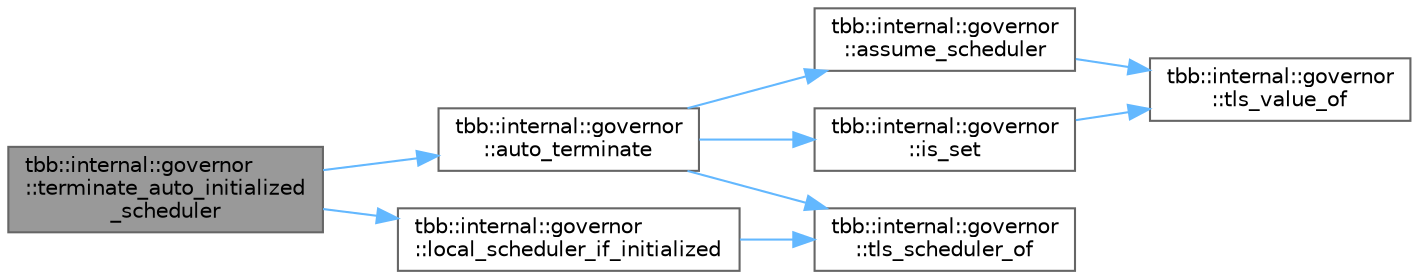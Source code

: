 digraph "tbb::internal::governor::terminate_auto_initialized_scheduler"
{
 // LATEX_PDF_SIZE
  bgcolor="transparent";
  edge [fontname=Helvetica,fontsize=10,labelfontname=Helvetica,labelfontsize=10];
  node [fontname=Helvetica,fontsize=10,shape=box,height=0.2,width=0.4];
  rankdir="LR";
  Node1 [id="Node000001",label="tbb::internal::governor\l::terminate_auto_initialized\l_scheduler",height=0.2,width=0.4,color="gray40", fillcolor="grey60", style="filled", fontcolor="black",tooltip="Undo automatic initialization if necessary; call when a thread exits."];
  Node1 -> Node2 [id="edge1_Node000001_Node000002",color="steelblue1",style="solid",tooltip=" "];
  Node2 [id="Node000002",label="tbb::internal::governor\l::auto_terminate",height=0.2,width=0.4,color="grey40", fillcolor="white", style="filled",URL="$classtbb_1_1internal_1_1governor.html#a5fbd38947c75c1e8494bc1bac598a9fe",tooltip="The internal routine to undo automatic initialization."];
  Node2 -> Node3 [id="edge2_Node000002_Node000003",color="steelblue1",style="solid",tooltip=" "];
  Node3 [id="Node000003",label="tbb::internal::governor\l::assume_scheduler",height=0.2,width=0.4,color="grey40", fillcolor="white", style="filled",URL="$classtbb_1_1internal_1_1governor.html#abe1de8df4e3ecce96763951ac97540c6",tooltip="Temporarily set TLS slot to the given scheduler"];
  Node3 -> Node4 [id="edge3_Node000003_Node000004",color="steelblue1",style="solid",tooltip=" "];
  Node4 [id="Node000004",label="tbb::internal::governor\l::tls_value_of",height=0.2,width=0.4,color="grey40", fillcolor="white", style="filled",URL="$classtbb_1_1internal_1_1governor.html#a342eb43ff89d1b0da4cb9aa5417b3965",tooltip="Computes the value of the TLS"];
  Node2 -> Node5 [id="edge4_Node000002_Node000005",color="steelblue1",style="solid",tooltip=" "];
  Node5 [id="Node000005",label="tbb::internal::governor\l::is_set",height=0.2,width=0.4,color="grey40", fillcolor="white", style="filled",URL="$classtbb_1_1internal_1_1governor.html#a14d4453f34a770b1c983c2ed38570e31",tooltip="Used to check validity of the local scheduler TLS contents."];
  Node5 -> Node4 [id="edge5_Node000005_Node000004",color="steelblue1",style="solid",tooltip=" "];
  Node2 -> Node6 [id="edge6_Node000002_Node000006",color="steelblue1",style="solid",tooltip=" "];
  Node6 [id="Node000006",label="tbb::internal::governor\l::tls_scheduler_of",height=0.2,width=0.4,color="grey40", fillcolor="white", style="filled",URL="$classtbb_1_1internal_1_1governor.html#ac548fe43e4264fc8aa664790ccde3c99",tooltip="Converts TLS value to the scheduler pointer"];
  Node1 -> Node7 [id="edge7_Node000001_Node000007",color="steelblue1",style="solid",tooltip=" "];
  Node7 [id="Node000007",label="tbb::internal::governor\l::local_scheduler_if_initialized",height=0.2,width=0.4,color="grey40", fillcolor="white", style="filled",URL="$classtbb_1_1internal_1_1governor.html#a2133659b14313088deef73524bf44f69",tooltip=" "];
  Node7 -> Node6 [id="edge8_Node000007_Node000006",color="steelblue1",style="solid",tooltip=" "];
}
